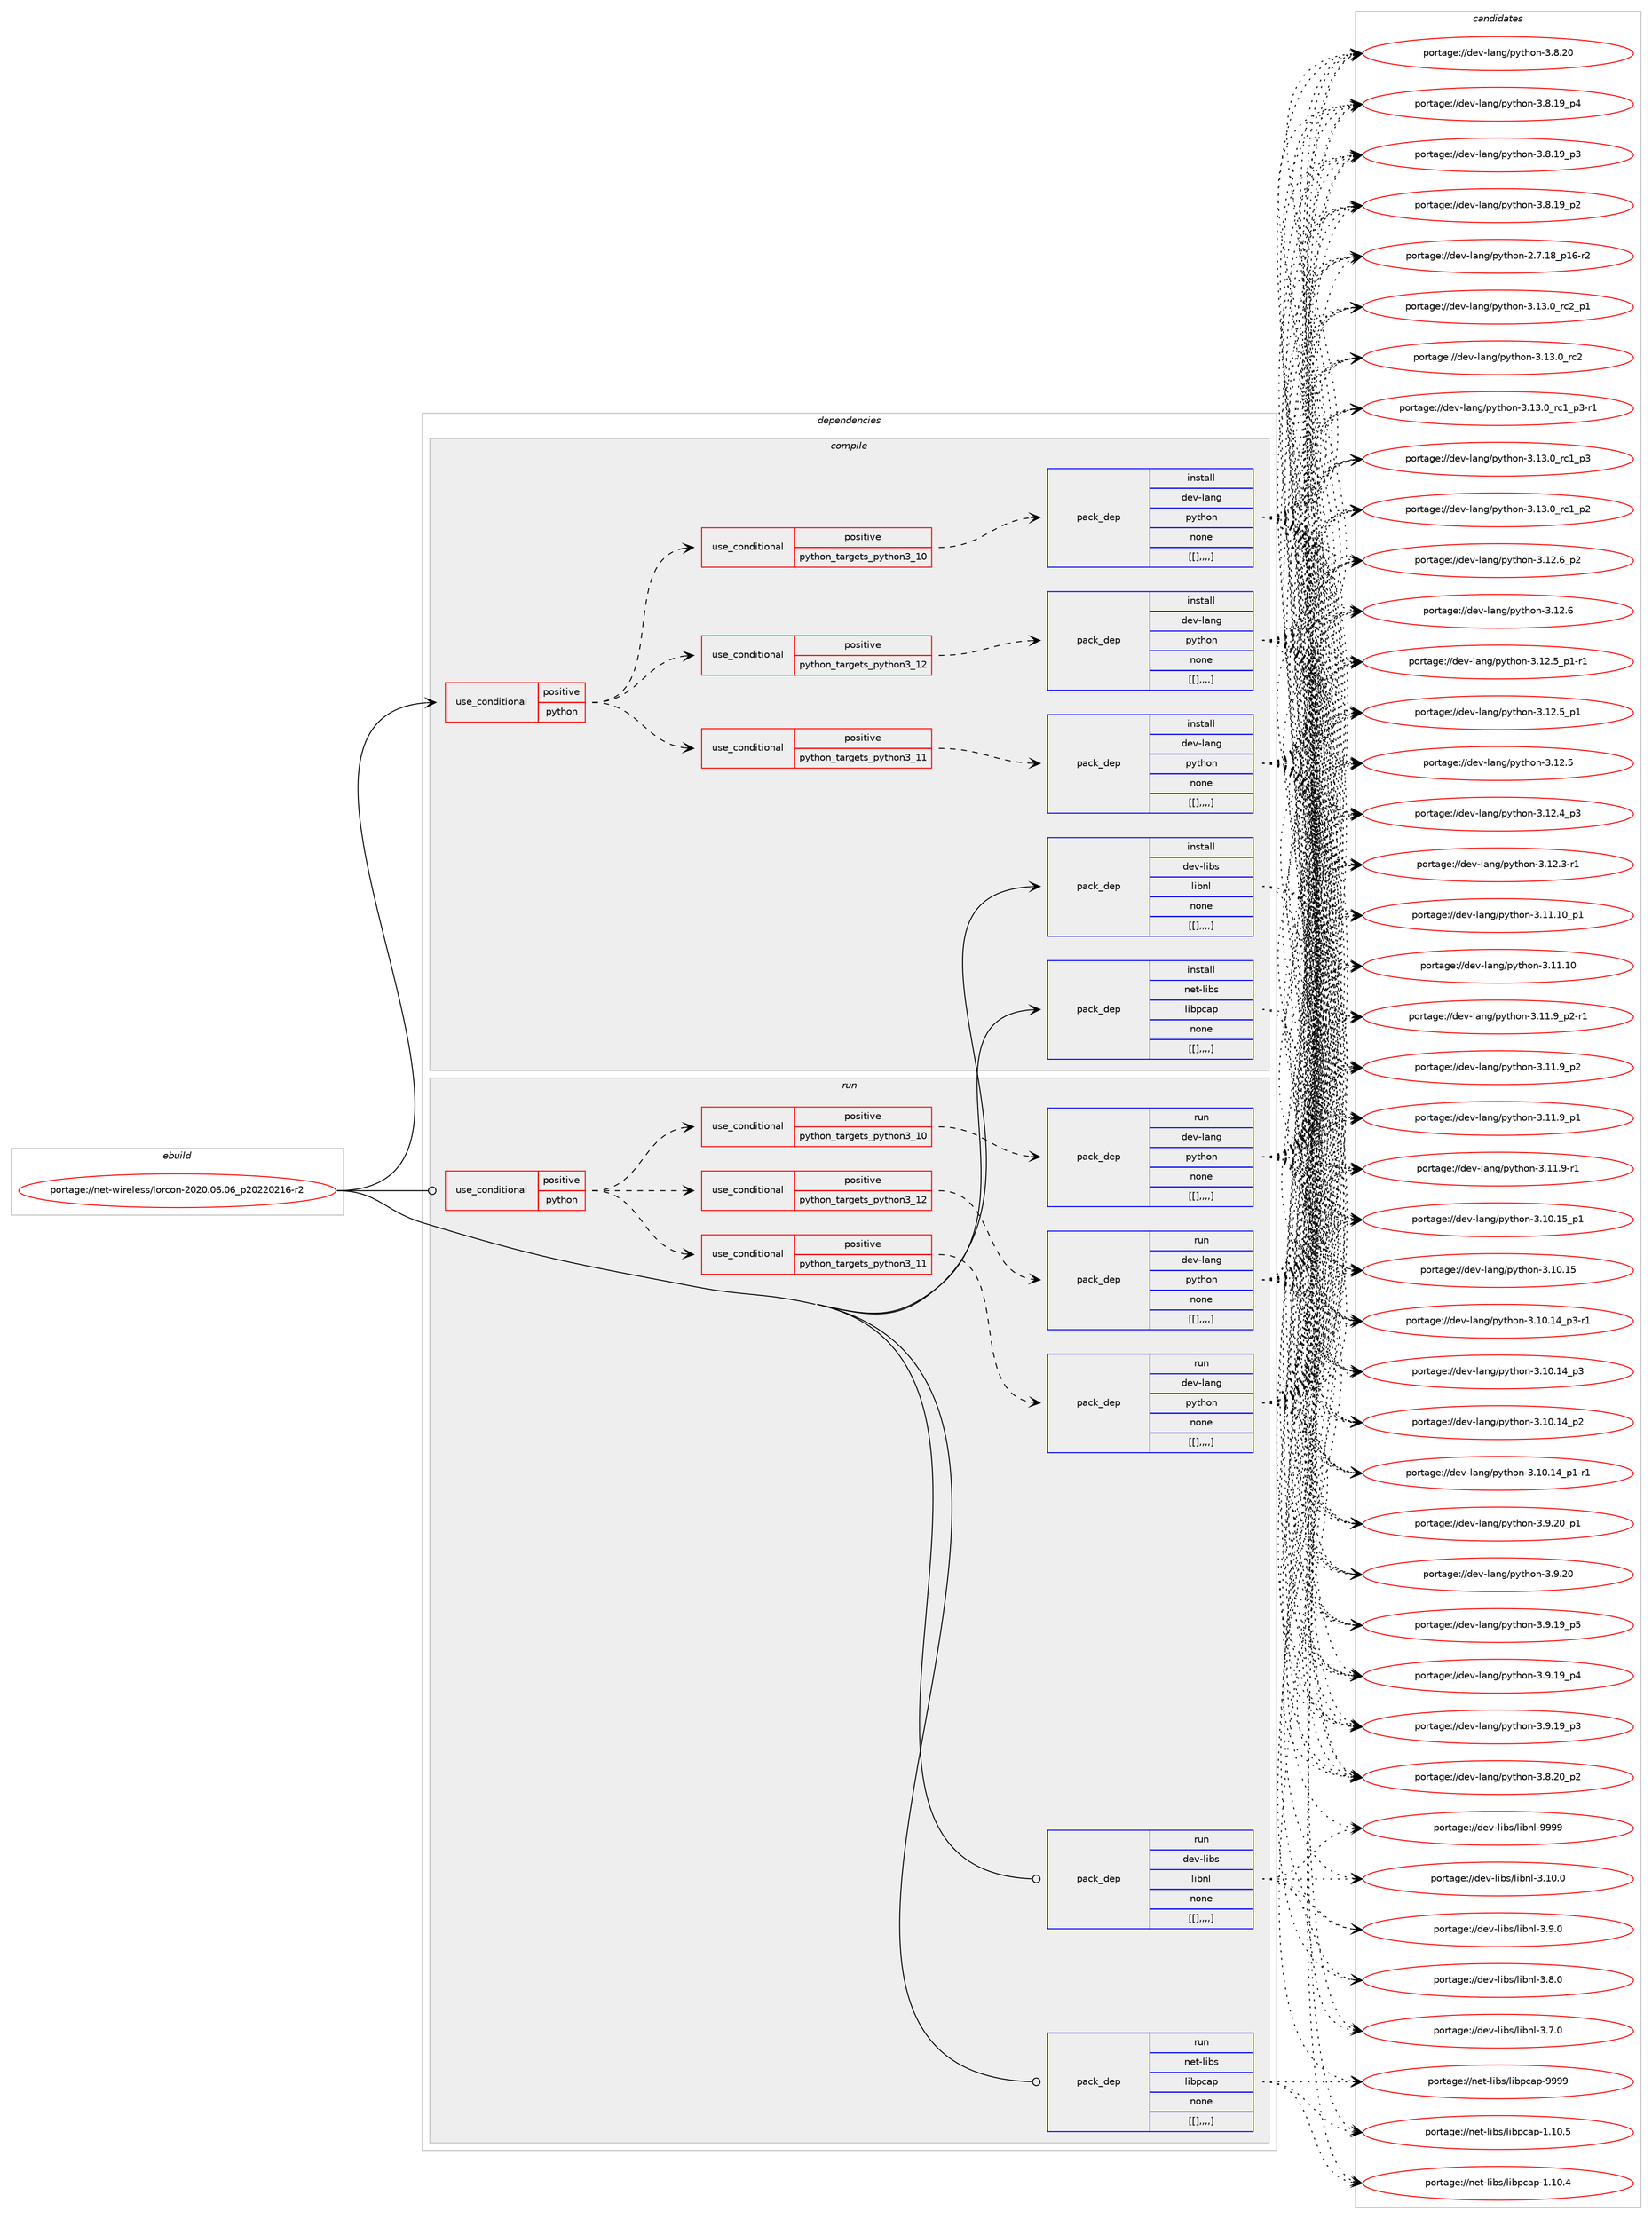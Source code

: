 digraph prolog {

# *************
# Graph options
# *************

newrank=true;
concentrate=true;
compound=true;
graph [rankdir=LR,fontname=Helvetica,fontsize=10,ranksep=1.5];#, ranksep=2.5, nodesep=0.2];
edge  [arrowhead=vee];
node  [fontname=Helvetica,fontsize=10];

# **********
# The ebuild
# **********

subgraph cluster_leftcol {
color=gray;
label=<<i>ebuild</i>>;
id [label="portage://net-wireless/lorcon-2020.06.06_p20220216-r2", color=red, width=4, href="../net-wireless/lorcon-2020.06.06_p20220216-r2.svg"];
}

# ****************
# The dependencies
# ****************

subgraph cluster_midcol {
color=gray;
label=<<i>dependencies</i>>;
subgraph cluster_compile {
fillcolor="#eeeeee";
style=filled;
label=<<i>compile</i>>;
subgraph cond106881 {
dependency399708 [label=<<TABLE BORDER="0" CELLBORDER="1" CELLSPACING="0" CELLPADDING="4"><TR><TD ROWSPAN="3" CELLPADDING="10">use_conditional</TD></TR><TR><TD>positive</TD></TR><TR><TD>python</TD></TR></TABLE>>, shape=none, color=red];
subgraph cond106882 {
dependency399709 [label=<<TABLE BORDER="0" CELLBORDER="1" CELLSPACING="0" CELLPADDING="4"><TR><TD ROWSPAN="3" CELLPADDING="10">use_conditional</TD></TR><TR><TD>positive</TD></TR><TR><TD>python_targets_python3_10</TD></TR></TABLE>>, shape=none, color=red];
subgraph pack289992 {
dependency399710 [label=<<TABLE BORDER="0" CELLBORDER="1" CELLSPACING="0" CELLPADDING="4" WIDTH="220"><TR><TD ROWSPAN="6" CELLPADDING="30">pack_dep</TD></TR><TR><TD WIDTH="110">install</TD></TR><TR><TD>dev-lang</TD></TR><TR><TD>python</TD></TR><TR><TD>none</TD></TR><TR><TD>[[],,,,]</TD></TR></TABLE>>, shape=none, color=blue];
}
dependency399709:e -> dependency399710:w [weight=20,style="dashed",arrowhead="vee"];
}
dependency399708:e -> dependency399709:w [weight=20,style="dashed",arrowhead="vee"];
subgraph cond106883 {
dependency399711 [label=<<TABLE BORDER="0" CELLBORDER="1" CELLSPACING="0" CELLPADDING="4"><TR><TD ROWSPAN="3" CELLPADDING="10">use_conditional</TD></TR><TR><TD>positive</TD></TR><TR><TD>python_targets_python3_11</TD></TR></TABLE>>, shape=none, color=red];
subgraph pack289993 {
dependency399712 [label=<<TABLE BORDER="0" CELLBORDER="1" CELLSPACING="0" CELLPADDING="4" WIDTH="220"><TR><TD ROWSPAN="6" CELLPADDING="30">pack_dep</TD></TR><TR><TD WIDTH="110">install</TD></TR><TR><TD>dev-lang</TD></TR><TR><TD>python</TD></TR><TR><TD>none</TD></TR><TR><TD>[[],,,,]</TD></TR></TABLE>>, shape=none, color=blue];
}
dependency399711:e -> dependency399712:w [weight=20,style="dashed",arrowhead="vee"];
}
dependency399708:e -> dependency399711:w [weight=20,style="dashed",arrowhead="vee"];
subgraph cond106884 {
dependency399713 [label=<<TABLE BORDER="0" CELLBORDER="1" CELLSPACING="0" CELLPADDING="4"><TR><TD ROWSPAN="3" CELLPADDING="10">use_conditional</TD></TR><TR><TD>positive</TD></TR><TR><TD>python_targets_python3_12</TD></TR></TABLE>>, shape=none, color=red];
subgraph pack289994 {
dependency399714 [label=<<TABLE BORDER="0" CELLBORDER="1" CELLSPACING="0" CELLPADDING="4" WIDTH="220"><TR><TD ROWSPAN="6" CELLPADDING="30">pack_dep</TD></TR><TR><TD WIDTH="110">install</TD></TR><TR><TD>dev-lang</TD></TR><TR><TD>python</TD></TR><TR><TD>none</TD></TR><TR><TD>[[],,,,]</TD></TR></TABLE>>, shape=none, color=blue];
}
dependency399713:e -> dependency399714:w [weight=20,style="dashed",arrowhead="vee"];
}
dependency399708:e -> dependency399713:w [weight=20,style="dashed",arrowhead="vee"];
}
id:e -> dependency399708:w [weight=20,style="solid",arrowhead="vee"];
subgraph pack289995 {
dependency399715 [label=<<TABLE BORDER="0" CELLBORDER="1" CELLSPACING="0" CELLPADDING="4" WIDTH="220"><TR><TD ROWSPAN="6" CELLPADDING="30">pack_dep</TD></TR><TR><TD WIDTH="110">install</TD></TR><TR><TD>dev-libs</TD></TR><TR><TD>libnl</TD></TR><TR><TD>none</TD></TR><TR><TD>[[],,,,]</TD></TR></TABLE>>, shape=none, color=blue];
}
id:e -> dependency399715:w [weight=20,style="solid",arrowhead="vee"];
subgraph pack289996 {
dependency399716 [label=<<TABLE BORDER="0" CELLBORDER="1" CELLSPACING="0" CELLPADDING="4" WIDTH="220"><TR><TD ROWSPAN="6" CELLPADDING="30">pack_dep</TD></TR><TR><TD WIDTH="110">install</TD></TR><TR><TD>net-libs</TD></TR><TR><TD>libpcap</TD></TR><TR><TD>none</TD></TR><TR><TD>[[],,,,]</TD></TR></TABLE>>, shape=none, color=blue];
}
id:e -> dependency399716:w [weight=20,style="solid",arrowhead="vee"];
}
subgraph cluster_compileandrun {
fillcolor="#eeeeee";
style=filled;
label=<<i>compile and run</i>>;
}
subgraph cluster_run {
fillcolor="#eeeeee";
style=filled;
label=<<i>run</i>>;
subgraph cond106885 {
dependency399717 [label=<<TABLE BORDER="0" CELLBORDER="1" CELLSPACING="0" CELLPADDING="4"><TR><TD ROWSPAN="3" CELLPADDING="10">use_conditional</TD></TR><TR><TD>positive</TD></TR><TR><TD>python</TD></TR></TABLE>>, shape=none, color=red];
subgraph cond106886 {
dependency399718 [label=<<TABLE BORDER="0" CELLBORDER="1" CELLSPACING="0" CELLPADDING="4"><TR><TD ROWSPAN="3" CELLPADDING="10">use_conditional</TD></TR><TR><TD>positive</TD></TR><TR><TD>python_targets_python3_10</TD></TR></TABLE>>, shape=none, color=red];
subgraph pack289997 {
dependency399719 [label=<<TABLE BORDER="0" CELLBORDER="1" CELLSPACING="0" CELLPADDING="4" WIDTH="220"><TR><TD ROWSPAN="6" CELLPADDING="30">pack_dep</TD></TR><TR><TD WIDTH="110">run</TD></TR><TR><TD>dev-lang</TD></TR><TR><TD>python</TD></TR><TR><TD>none</TD></TR><TR><TD>[[],,,,]</TD></TR></TABLE>>, shape=none, color=blue];
}
dependency399718:e -> dependency399719:w [weight=20,style="dashed",arrowhead="vee"];
}
dependency399717:e -> dependency399718:w [weight=20,style="dashed",arrowhead="vee"];
subgraph cond106887 {
dependency399720 [label=<<TABLE BORDER="0" CELLBORDER="1" CELLSPACING="0" CELLPADDING="4"><TR><TD ROWSPAN="3" CELLPADDING="10">use_conditional</TD></TR><TR><TD>positive</TD></TR><TR><TD>python_targets_python3_11</TD></TR></TABLE>>, shape=none, color=red];
subgraph pack289998 {
dependency399721 [label=<<TABLE BORDER="0" CELLBORDER="1" CELLSPACING="0" CELLPADDING="4" WIDTH="220"><TR><TD ROWSPAN="6" CELLPADDING="30">pack_dep</TD></TR><TR><TD WIDTH="110">run</TD></TR><TR><TD>dev-lang</TD></TR><TR><TD>python</TD></TR><TR><TD>none</TD></TR><TR><TD>[[],,,,]</TD></TR></TABLE>>, shape=none, color=blue];
}
dependency399720:e -> dependency399721:w [weight=20,style="dashed",arrowhead="vee"];
}
dependency399717:e -> dependency399720:w [weight=20,style="dashed",arrowhead="vee"];
subgraph cond106888 {
dependency399722 [label=<<TABLE BORDER="0" CELLBORDER="1" CELLSPACING="0" CELLPADDING="4"><TR><TD ROWSPAN="3" CELLPADDING="10">use_conditional</TD></TR><TR><TD>positive</TD></TR><TR><TD>python_targets_python3_12</TD></TR></TABLE>>, shape=none, color=red];
subgraph pack289999 {
dependency399723 [label=<<TABLE BORDER="0" CELLBORDER="1" CELLSPACING="0" CELLPADDING="4" WIDTH="220"><TR><TD ROWSPAN="6" CELLPADDING="30">pack_dep</TD></TR><TR><TD WIDTH="110">run</TD></TR><TR><TD>dev-lang</TD></TR><TR><TD>python</TD></TR><TR><TD>none</TD></TR><TR><TD>[[],,,,]</TD></TR></TABLE>>, shape=none, color=blue];
}
dependency399722:e -> dependency399723:w [weight=20,style="dashed",arrowhead="vee"];
}
dependency399717:e -> dependency399722:w [weight=20,style="dashed",arrowhead="vee"];
}
id:e -> dependency399717:w [weight=20,style="solid",arrowhead="odot"];
subgraph pack290000 {
dependency399724 [label=<<TABLE BORDER="0" CELLBORDER="1" CELLSPACING="0" CELLPADDING="4" WIDTH="220"><TR><TD ROWSPAN="6" CELLPADDING="30">pack_dep</TD></TR><TR><TD WIDTH="110">run</TD></TR><TR><TD>dev-libs</TD></TR><TR><TD>libnl</TD></TR><TR><TD>none</TD></TR><TR><TD>[[],,,,]</TD></TR></TABLE>>, shape=none, color=blue];
}
id:e -> dependency399724:w [weight=20,style="solid",arrowhead="odot"];
subgraph pack290001 {
dependency399725 [label=<<TABLE BORDER="0" CELLBORDER="1" CELLSPACING="0" CELLPADDING="4" WIDTH="220"><TR><TD ROWSPAN="6" CELLPADDING="30">pack_dep</TD></TR><TR><TD WIDTH="110">run</TD></TR><TR><TD>net-libs</TD></TR><TR><TD>libpcap</TD></TR><TR><TD>none</TD></TR><TR><TD>[[],,,,]</TD></TR></TABLE>>, shape=none, color=blue];
}
id:e -> dependency399725:w [weight=20,style="solid",arrowhead="odot"];
}
}

# **************
# The candidates
# **************

subgraph cluster_choices {
rank=same;
color=gray;
label=<<i>candidates</i>>;

subgraph choice289992 {
color=black;
nodesep=1;
choice100101118451089711010347112121116104111110455146495146489511499509511249 [label="portage://dev-lang/python-3.13.0_rc2_p1", color=red, width=4,href="../dev-lang/python-3.13.0_rc2_p1.svg"];
choice10010111845108971101034711212111610411111045514649514648951149950 [label="portage://dev-lang/python-3.13.0_rc2", color=red, width=4,href="../dev-lang/python-3.13.0_rc2.svg"];
choice1001011184510897110103471121211161041111104551464951464895114994995112514511449 [label="portage://dev-lang/python-3.13.0_rc1_p3-r1", color=red, width=4,href="../dev-lang/python-3.13.0_rc1_p3-r1.svg"];
choice100101118451089711010347112121116104111110455146495146489511499499511251 [label="portage://dev-lang/python-3.13.0_rc1_p3", color=red, width=4,href="../dev-lang/python-3.13.0_rc1_p3.svg"];
choice100101118451089711010347112121116104111110455146495146489511499499511250 [label="portage://dev-lang/python-3.13.0_rc1_p2", color=red, width=4,href="../dev-lang/python-3.13.0_rc1_p2.svg"];
choice100101118451089711010347112121116104111110455146495046549511250 [label="portage://dev-lang/python-3.12.6_p2", color=red, width=4,href="../dev-lang/python-3.12.6_p2.svg"];
choice10010111845108971101034711212111610411111045514649504654 [label="portage://dev-lang/python-3.12.6", color=red, width=4,href="../dev-lang/python-3.12.6.svg"];
choice1001011184510897110103471121211161041111104551464950465395112494511449 [label="portage://dev-lang/python-3.12.5_p1-r1", color=red, width=4,href="../dev-lang/python-3.12.5_p1-r1.svg"];
choice100101118451089711010347112121116104111110455146495046539511249 [label="portage://dev-lang/python-3.12.5_p1", color=red, width=4,href="../dev-lang/python-3.12.5_p1.svg"];
choice10010111845108971101034711212111610411111045514649504653 [label="portage://dev-lang/python-3.12.5", color=red, width=4,href="../dev-lang/python-3.12.5.svg"];
choice100101118451089711010347112121116104111110455146495046529511251 [label="portage://dev-lang/python-3.12.4_p3", color=red, width=4,href="../dev-lang/python-3.12.4_p3.svg"];
choice100101118451089711010347112121116104111110455146495046514511449 [label="portage://dev-lang/python-3.12.3-r1", color=red, width=4,href="../dev-lang/python-3.12.3-r1.svg"];
choice10010111845108971101034711212111610411111045514649494649489511249 [label="portage://dev-lang/python-3.11.10_p1", color=red, width=4,href="../dev-lang/python-3.11.10_p1.svg"];
choice1001011184510897110103471121211161041111104551464949464948 [label="portage://dev-lang/python-3.11.10", color=red, width=4,href="../dev-lang/python-3.11.10.svg"];
choice1001011184510897110103471121211161041111104551464949465795112504511449 [label="portage://dev-lang/python-3.11.9_p2-r1", color=red, width=4,href="../dev-lang/python-3.11.9_p2-r1.svg"];
choice100101118451089711010347112121116104111110455146494946579511250 [label="portage://dev-lang/python-3.11.9_p2", color=red, width=4,href="../dev-lang/python-3.11.9_p2.svg"];
choice100101118451089711010347112121116104111110455146494946579511249 [label="portage://dev-lang/python-3.11.9_p1", color=red, width=4,href="../dev-lang/python-3.11.9_p1.svg"];
choice100101118451089711010347112121116104111110455146494946574511449 [label="portage://dev-lang/python-3.11.9-r1", color=red, width=4,href="../dev-lang/python-3.11.9-r1.svg"];
choice10010111845108971101034711212111610411111045514649484649539511249 [label="portage://dev-lang/python-3.10.15_p1", color=red, width=4,href="../dev-lang/python-3.10.15_p1.svg"];
choice1001011184510897110103471121211161041111104551464948464953 [label="portage://dev-lang/python-3.10.15", color=red, width=4,href="../dev-lang/python-3.10.15.svg"];
choice100101118451089711010347112121116104111110455146494846495295112514511449 [label="portage://dev-lang/python-3.10.14_p3-r1", color=red, width=4,href="../dev-lang/python-3.10.14_p3-r1.svg"];
choice10010111845108971101034711212111610411111045514649484649529511251 [label="portage://dev-lang/python-3.10.14_p3", color=red, width=4,href="../dev-lang/python-3.10.14_p3.svg"];
choice10010111845108971101034711212111610411111045514649484649529511250 [label="portage://dev-lang/python-3.10.14_p2", color=red, width=4,href="../dev-lang/python-3.10.14_p2.svg"];
choice100101118451089711010347112121116104111110455146494846495295112494511449 [label="portage://dev-lang/python-3.10.14_p1-r1", color=red, width=4,href="../dev-lang/python-3.10.14_p1-r1.svg"];
choice100101118451089711010347112121116104111110455146574650489511249 [label="portage://dev-lang/python-3.9.20_p1", color=red, width=4,href="../dev-lang/python-3.9.20_p1.svg"];
choice10010111845108971101034711212111610411111045514657465048 [label="portage://dev-lang/python-3.9.20", color=red, width=4,href="../dev-lang/python-3.9.20.svg"];
choice100101118451089711010347112121116104111110455146574649579511253 [label="portage://dev-lang/python-3.9.19_p5", color=red, width=4,href="../dev-lang/python-3.9.19_p5.svg"];
choice100101118451089711010347112121116104111110455146574649579511252 [label="portage://dev-lang/python-3.9.19_p4", color=red, width=4,href="../dev-lang/python-3.9.19_p4.svg"];
choice100101118451089711010347112121116104111110455146574649579511251 [label="portage://dev-lang/python-3.9.19_p3", color=red, width=4,href="../dev-lang/python-3.9.19_p3.svg"];
choice100101118451089711010347112121116104111110455146564650489511250 [label="portage://dev-lang/python-3.8.20_p2", color=red, width=4,href="../dev-lang/python-3.8.20_p2.svg"];
choice10010111845108971101034711212111610411111045514656465048 [label="portage://dev-lang/python-3.8.20", color=red, width=4,href="../dev-lang/python-3.8.20.svg"];
choice100101118451089711010347112121116104111110455146564649579511252 [label="portage://dev-lang/python-3.8.19_p4", color=red, width=4,href="../dev-lang/python-3.8.19_p4.svg"];
choice100101118451089711010347112121116104111110455146564649579511251 [label="portage://dev-lang/python-3.8.19_p3", color=red, width=4,href="../dev-lang/python-3.8.19_p3.svg"];
choice100101118451089711010347112121116104111110455146564649579511250 [label="portage://dev-lang/python-3.8.19_p2", color=red, width=4,href="../dev-lang/python-3.8.19_p2.svg"];
choice100101118451089711010347112121116104111110455046554649569511249544511450 [label="portage://dev-lang/python-2.7.18_p16-r2", color=red, width=4,href="../dev-lang/python-2.7.18_p16-r2.svg"];
dependency399710:e -> choice100101118451089711010347112121116104111110455146495146489511499509511249:w [style=dotted,weight="100"];
dependency399710:e -> choice10010111845108971101034711212111610411111045514649514648951149950:w [style=dotted,weight="100"];
dependency399710:e -> choice1001011184510897110103471121211161041111104551464951464895114994995112514511449:w [style=dotted,weight="100"];
dependency399710:e -> choice100101118451089711010347112121116104111110455146495146489511499499511251:w [style=dotted,weight="100"];
dependency399710:e -> choice100101118451089711010347112121116104111110455146495146489511499499511250:w [style=dotted,weight="100"];
dependency399710:e -> choice100101118451089711010347112121116104111110455146495046549511250:w [style=dotted,weight="100"];
dependency399710:e -> choice10010111845108971101034711212111610411111045514649504654:w [style=dotted,weight="100"];
dependency399710:e -> choice1001011184510897110103471121211161041111104551464950465395112494511449:w [style=dotted,weight="100"];
dependency399710:e -> choice100101118451089711010347112121116104111110455146495046539511249:w [style=dotted,weight="100"];
dependency399710:e -> choice10010111845108971101034711212111610411111045514649504653:w [style=dotted,weight="100"];
dependency399710:e -> choice100101118451089711010347112121116104111110455146495046529511251:w [style=dotted,weight="100"];
dependency399710:e -> choice100101118451089711010347112121116104111110455146495046514511449:w [style=dotted,weight="100"];
dependency399710:e -> choice10010111845108971101034711212111610411111045514649494649489511249:w [style=dotted,weight="100"];
dependency399710:e -> choice1001011184510897110103471121211161041111104551464949464948:w [style=dotted,weight="100"];
dependency399710:e -> choice1001011184510897110103471121211161041111104551464949465795112504511449:w [style=dotted,weight="100"];
dependency399710:e -> choice100101118451089711010347112121116104111110455146494946579511250:w [style=dotted,weight="100"];
dependency399710:e -> choice100101118451089711010347112121116104111110455146494946579511249:w [style=dotted,weight="100"];
dependency399710:e -> choice100101118451089711010347112121116104111110455146494946574511449:w [style=dotted,weight="100"];
dependency399710:e -> choice10010111845108971101034711212111610411111045514649484649539511249:w [style=dotted,weight="100"];
dependency399710:e -> choice1001011184510897110103471121211161041111104551464948464953:w [style=dotted,weight="100"];
dependency399710:e -> choice100101118451089711010347112121116104111110455146494846495295112514511449:w [style=dotted,weight="100"];
dependency399710:e -> choice10010111845108971101034711212111610411111045514649484649529511251:w [style=dotted,weight="100"];
dependency399710:e -> choice10010111845108971101034711212111610411111045514649484649529511250:w [style=dotted,weight="100"];
dependency399710:e -> choice100101118451089711010347112121116104111110455146494846495295112494511449:w [style=dotted,weight="100"];
dependency399710:e -> choice100101118451089711010347112121116104111110455146574650489511249:w [style=dotted,weight="100"];
dependency399710:e -> choice10010111845108971101034711212111610411111045514657465048:w [style=dotted,weight="100"];
dependency399710:e -> choice100101118451089711010347112121116104111110455146574649579511253:w [style=dotted,weight="100"];
dependency399710:e -> choice100101118451089711010347112121116104111110455146574649579511252:w [style=dotted,weight="100"];
dependency399710:e -> choice100101118451089711010347112121116104111110455146574649579511251:w [style=dotted,weight="100"];
dependency399710:e -> choice100101118451089711010347112121116104111110455146564650489511250:w [style=dotted,weight="100"];
dependency399710:e -> choice10010111845108971101034711212111610411111045514656465048:w [style=dotted,weight="100"];
dependency399710:e -> choice100101118451089711010347112121116104111110455146564649579511252:w [style=dotted,weight="100"];
dependency399710:e -> choice100101118451089711010347112121116104111110455146564649579511251:w [style=dotted,weight="100"];
dependency399710:e -> choice100101118451089711010347112121116104111110455146564649579511250:w [style=dotted,weight="100"];
dependency399710:e -> choice100101118451089711010347112121116104111110455046554649569511249544511450:w [style=dotted,weight="100"];
}
subgraph choice289993 {
color=black;
nodesep=1;
choice100101118451089711010347112121116104111110455146495146489511499509511249 [label="portage://dev-lang/python-3.13.0_rc2_p1", color=red, width=4,href="../dev-lang/python-3.13.0_rc2_p1.svg"];
choice10010111845108971101034711212111610411111045514649514648951149950 [label="portage://dev-lang/python-3.13.0_rc2", color=red, width=4,href="../dev-lang/python-3.13.0_rc2.svg"];
choice1001011184510897110103471121211161041111104551464951464895114994995112514511449 [label="portage://dev-lang/python-3.13.0_rc1_p3-r1", color=red, width=4,href="../dev-lang/python-3.13.0_rc1_p3-r1.svg"];
choice100101118451089711010347112121116104111110455146495146489511499499511251 [label="portage://dev-lang/python-3.13.0_rc1_p3", color=red, width=4,href="../dev-lang/python-3.13.0_rc1_p3.svg"];
choice100101118451089711010347112121116104111110455146495146489511499499511250 [label="portage://dev-lang/python-3.13.0_rc1_p2", color=red, width=4,href="../dev-lang/python-3.13.0_rc1_p2.svg"];
choice100101118451089711010347112121116104111110455146495046549511250 [label="portage://dev-lang/python-3.12.6_p2", color=red, width=4,href="../dev-lang/python-3.12.6_p2.svg"];
choice10010111845108971101034711212111610411111045514649504654 [label="portage://dev-lang/python-3.12.6", color=red, width=4,href="../dev-lang/python-3.12.6.svg"];
choice1001011184510897110103471121211161041111104551464950465395112494511449 [label="portage://dev-lang/python-3.12.5_p1-r1", color=red, width=4,href="../dev-lang/python-3.12.5_p1-r1.svg"];
choice100101118451089711010347112121116104111110455146495046539511249 [label="portage://dev-lang/python-3.12.5_p1", color=red, width=4,href="../dev-lang/python-3.12.5_p1.svg"];
choice10010111845108971101034711212111610411111045514649504653 [label="portage://dev-lang/python-3.12.5", color=red, width=4,href="../dev-lang/python-3.12.5.svg"];
choice100101118451089711010347112121116104111110455146495046529511251 [label="portage://dev-lang/python-3.12.4_p3", color=red, width=4,href="../dev-lang/python-3.12.4_p3.svg"];
choice100101118451089711010347112121116104111110455146495046514511449 [label="portage://dev-lang/python-3.12.3-r1", color=red, width=4,href="../dev-lang/python-3.12.3-r1.svg"];
choice10010111845108971101034711212111610411111045514649494649489511249 [label="portage://dev-lang/python-3.11.10_p1", color=red, width=4,href="../dev-lang/python-3.11.10_p1.svg"];
choice1001011184510897110103471121211161041111104551464949464948 [label="portage://dev-lang/python-3.11.10", color=red, width=4,href="../dev-lang/python-3.11.10.svg"];
choice1001011184510897110103471121211161041111104551464949465795112504511449 [label="portage://dev-lang/python-3.11.9_p2-r1", color=red, width=4,href="../dev-lang/python-3.11.9_p2-r1.svg"];
choice100101118451089711010347112121116104111110455146494946579511250 [label="portage://dev-lang/python-3.11.9_p2", color=red, width=4,href="../dev-lang/python-3.11.9_p2.svg"];
choice100101118451089711010347112121116104111110455146494946579511249 [label="portage://dev-lang/python-3.11.9_p1", color=red, width=4,href="../dev-lang/python-3.11.9_p1.svg"];
choice100101118451089711010347112121116104111110455146494946574511449 [label="portage://dev-lang/python-3.11.9-r1", color=red, width=4,href="../dev-lang/python-3.11.9-r1.svg"];
choice10010111845108971101034711212111610411111045514649484649539511249 [label="portage://dev-lang/python-3.10.15_p1", color=red, width=4,href="../dev-lang/python-3.10.15_p1.svg"];
choice1001011184510897110103471121211161041111104551464948464953 [label="portage://dev-lang/python-3.10.15", color=red, width=4,href="../dev-lang/python-3.10.15.svg"];
choice100101118451089711010347112121116104111110455146494846495295112514511449 [label="portage://dev-lang/python-3.10.14_p3-r1", color=red, width=4,href="../dev-lang/python-3.10.14_p3-r1.svg"];
choice10010111845108971101034711212111610411111045514649484649529511251 [label="portage://dev-lang/python-3.10.14_p3", color=red, width=4,href="../dev-lang/python-3.10.14_p3.svg"];
choice10010111845108971101034711212111610411111045514649484649529511250 [label="portage://dev-lang/python-3.10.14_p2", color=red, width=4,href="../dev-lang/python-3.10.14_p2.svg"];
choice100101118451089711010347112121116104111110455146494846495295112494511449 [label="portage://dev-lang/python-3.10.14_p1-r1", color=red, width=4,href="../dev-lang/python-3.10.14_p1-r1.svg"];
choice100101118451089711010347112121116104111110455146574650489511249 [label="portage://dev-lang/python-3.9.20_p1", color=red, width=4,href="../dev-lang/python-3.9.20_p1.svg"];
choice10010111845108971101034711212111610411111045514657465048 [label="portage://dev-lang/python-3.9.20", color=red, width=4,href="../dev-lang/python-3.9.20.svg"];
choice100101118451089711010347112121116104111110455146574649579511253 [label="portage://dev-lang/python-3.9.19_p5", color=red, width=4,href="../dev-lang/python-3.9.19_p5.svg"];
choice100101118451089711010347112121116104111110455146574649579511252 [label="portage://dev-lang/python-3.9.19_p4", color=red, width=4,href="../dev-lang/python-3.9.19_p4.svg"];
choice100101118451089711010347112121116104111110455146574649579511251 [label="portage://dev-lang/python-3.9.19_p3", color=red, width=4,href="../dev-lang/python-3.9.19_p3.svg"];
choice100101118451089711010347112121116104111110455146564650489511250 [label="portage://dev-lang/python-3.8.20_p2", color=red, width=4,href="../dev-lang/python-3.8.20_p2.svg"];
choice10010111845108971101034711212111610411111045514656465048 [label="portage://dev-lang/python-3.8.20", color=red, width=4,href="../dev-lang/python-3.8.20.svg"];
choice100101118451089711010347112121116104111110455146564649579511252 [label="portage://dev-lang/python-3.8.19_p4", color=red, width=4,href="../dev-lang/python-3.8.19_p4.svg"];
choice100101118451089711010347112121116104111110455146564649579511251 [label="portage://dev-lang/python-3.8.19_p3", color=red, width=4,href="../dev-lang/python-3.8.19_p3.svg"];
choice100101118451089711010347112121116104111110455146564649579511250 [label="portage://dev-lang/python-3.8.19_p2", color=red, width=4,href="../dev-lang/python-3.8.19_p2.svg"];
choice100101118451089711010347112121116104111110455046554649569511249544511450 [label="portage://dev-lang/python-2.7.18_p16-r2", color=red, width=4,href="../dev-lang/python-2.7.18_p16-r2.svg"];
dependency399712:e -> choice100101118451089711010347112121116104111110455146495146489511499509511249:w [style=dotted,weight="100"];
dependency399712:e -> choice10010111845108971101034711212111610411111045514649514648951149950:w [style=dotted,weight="100"];
dependency399712:e -> choice1001011184510897110103471121211161041111104551464951464895114994995112514511449:w [style=dotted,weight="100"];
dependency399712:e -> choice100101118451089711010347112121116104111110455146495146489511499499511251:w [style=dotted,weight="100"];
dependency399712:e -> choice100101118451089711010347112121116104111110455146495146489511499499511250:w [style=dotted,weight="100"];
dependency399712:e -> choice100101118451089711010347112121116104111110455146495046549511250:w [style=dotted,weight="100"];
dependency399712:e -> choice10010111845108971101034711212111610411111045514649504654:w [style=dotted,weight="100"];
dependency399712:e -> choice1001011184510897110103471121211161041111104551464950465395112494511449:w [style=dotted,weight="100"];
dependency399712:e -> choice100101118451089711010347112121116104111110455146495046539511249:w [style=dotted,weight="100"];
dependency399712:e -> choice10010111845108971101034711212111610411111045514649504653:w [style=dotted,weight="100"];
dependency399712:e -> choice100101118451089711010347112121116104111110455146495046529511251:w [style=dotted,weight="100"];
dependency399712:e -> choice100101118451089711010347112121116104111110455146495046514511449:w [style=dotted,weight="100"];
dependency399712:e -> choice10010111845108971101034711212111610411111045514649494649489511249:w [style=dotted,weight="100"];
dependency399712:e -> choice1001011184510897110103471121211161041111104551464949464948:w [style=dotted,weight="100"];
dependency399712:e -> choice1001011184510897110103471121211161041111104551464949465795112504511449:w [style=dotted,weight="100"];
dependency399712:e -> choice100101118451089711010347112121116104111110455146494946579511250:w [style=dotted,weight="100"];
dependency399712:e -> choice100101118451089711010347112121116104111110455146494946579511249:w [style=dotted,weight="100"];
dependency399712:e -> choice100101118451089711010347112121116104111110455146494946574511449:w [style=dotted,weight="100"];
dependency399712:e -> choice10010111845108971101034711212111610411111045514649484649539511249:w [style=dotted,weight="100"];
dependency399712:e -> choice1001011184510897110103471121211161041111104551464948464953:w [style=dotted,weight="100"];
dependency399712:e -> choice100101118451089711010347112121116104111110455146494846495295112514511449:w [style=dotted,weight="100"];
dependency399712:e -> choice10010111845108971101034711212111610411111045514649484649529511251:w [style=dotted,weight="100"];
dependency399712:e -> choice10010111845108971101034711212111610411111045514649484649529511250:w [style=dotted,weight="100"];
dependency399712:e -> choice100101118451089711010347112121116104111110455146494846495295112494511449:w [style=dotted,weight="100"];
dependency399712:e -> choice100101118451089711010347112121116104111110455146574650489511249:w [style=dotted,weight="100"];
dependency399712:e -> choice10010111845108971101034711212111610411111045514657465048:w [style=dotted,weight="100"];
dependency399712:e -> choice100101118451089711010347112121116104111110455146574649579511253:w [style=dotted,weight="100"];
dependency399712:e -> choice100101118451089711010347112121116104111110455146574649579511252:w [style=dotted,weight="100"];
dependency399712:e -> choice100101118451089711010347112121116104111110455146574649579511251:w [style=dotted,weight="100"];
dependency399712:e -> choice100101118451089711010347112121116104111110455146564650489511250:w [style=dotted,weight="100"];
dependency399712:e -> choice10010111845108971101034711212111610411111045514656465048:w [style=dotted,weight="100"];
dependency399712:e -> choice100101118451089711010347112121116104111110455146564649579511252:w [style=dotted,weight="100"];
dependency399712:e -> choice100101118451089711010347112121116104111110455146564649579511251:w [style=dotted,weight="100"];
dependency399712:e -> choice100101118451089711010347112121116104111110455146564649579511250:w [style=dotted,weight="100"];
dependency399712:e -> choice100101118451089711010347112121116104111110455046554649569511249544511450:w [style=dotted,weight="100"];
}
subgraph choice289994 {
color=black;
nodesep=1;
choice100101118451089711010347112121116104111110455146495146489511499509511249 [label="portage://dev-lang/python-3.13.0_rc2_p1", color=red, width=4,href="../dev-lang/python-3.13.0_rc2_p1.svg"];
choice10010111845108971101034711212111610411111045514649514648951149950 [label="portage://dev-lang/python-3.13.0_rc2", color=red, width=4,href="../dev-lang/python-3.13.0_rc2.svg"];
choice1001011184510897110103471121211161041111104551464951464895114994995112514511449 [label="portage://dev-lang/python-3.13.0_rc1_p3-r1", color=red, width=4,href="../dev-lang/python-3.13.0_rc1_p3-r1.svg"];
choice100101118451089711010347112121116104111110455146495146489511499499511251 [label="portage://dev-lang/python-3.13.0_rc1_p3", color=red, width=4,href="../dev-lang/python-3.13.0_rc1_p3.svg"];
choice100101118451089711010347112121116104111110455146495146489511499499511250 [label="portage://dev-lang/python-3.13.0_rc1_p2", color=red, width=4,href="../dev-lang/python-3.13.0_rc1_p2.svg"];
choice100101118451089711010347112121116104111110455146495046549511250 [label="portage://dev-lang/python-3.12.6_p2", color=red, width=4,href="../dev-lang/python-3.12.6_p2.svg"];
choice10010111845108971101034711212111610411111045514649504654 [label="portage://dev-lang/python-3.12.6", color=red, width=4,href="../dev-lang/python-3.12.6.svg"];
choice1001011184510897110103471121211161041111104551464950465395112494511449 [label="portage://dev-lang/python-3.12.5_p1-r1", color=red, width=4,href="../dev-lang/python-3.12.5_p1-r1.svg"];
choice100101118451089711010347112121116104111110455146495046539511249 [label="portage://dev-lang/python-3.12.5_p1", color=red, width=4,href="../dev-lang/python-3.12.5_p1.svg"];
choice10010111845108971101034711212111610411111045514649504653 [label="portage://dev-lang/python-3.12.5", color=red, width=4,href="../dev-lang/python-3.12.5.svg"];
choice100101118451089711010347112121116104111110455146495046529511251 [label="portage://dev-lang/python-3.12.4_p3", color=red, width=4,href="../dev-lang/python-3.12.4_p3.svg"];
choice100101118451089711010347112121116104111110455146495046514511449 [label="portage://dev-lang/python-3.12.3-r1", color=red, width=4,href="../dev-lang/python-3.12.3-r1.svg"];
choice10010111845108971101034711212111610411111045514649494649489511249 [label="portage://dev-lang/python-3.11.10_p1", color=red, width=4,href="../dev-lang/python-3.11.10_p1.svg"];
choice1001011184510897110103471121211161041111104551464949464948 [label="portage://dev-lang/python-3.11.10", color=red, width=4,href="../dev-lang/python-3.11.10.svg"];
choice1001011184510897110103471121211161041111104551464949465795112504511449 [label="portage://dev-lang/python-3.11.9_p2-r1", color=red, width=4,href="../dev-lang/python-3.11.9_p2-r1.svg"];
choice100101118451089711010347112121116104111110455146494946579511250 [label="portage://dev-lang/python-3.11.9_p2", color=red, width=4,href="../dev-lang/python-3.11.9_p2.svg"];
choice100101118451089711010347112121116104111110455146494946579511249 [label="portage://dev-lang/python-3.11.9_p1", color=red, width=4,href="../dev-lang/python-3.11.9_p1.svg"];
choice100101118451089711010347112121116104111110455146494946574511449 [label="portage://dev-lang/python-3.11.9-r1", color=red, width=4,href="../dev-lang/python-3.11.9-r1.svg"];
choice10010111845108971101034711212111610411111045514649484649539511249 [label="portage://dev-lang/python-3.10.15_p1", color=red, width=4,href="../dev-lang/python-3.10.15_p1.svg"];
choice1001011184510897110103471121211161041111104551464948464953 [label="portage://dev-lang/python-3.10.15", color=red, width=4,href="../dev-lang/python-3.10.15.svg"];
choice100101118451089711010347112121116104111110455146494846495295112514511449 [label="portage://dev-lang/python-3.10.14_p3-r1", color=red, width=4,href="../dev-lang/python-3.10.14_p3-r1.svg"];
choice10010111845108971101034711212111610411111045514649484649529511251 [label="portage://dev-lang/python-3.10.14_p3", color=red, width=4,href="../dev-lang/python-3.10.14_p3.svg"];
choice10010111845108971101034711212111610411111045514649484649529511250 [label="portage://dev-lang/python-3.10.14_p2", color=red, width=4,href="../dev-lang/python-3.10.14_p2.svg"];
choice100101118451089711010347112121116104111110455146494846495295112494511449 [label="portage://dev-lang/python-3.10.14_p1-r1", color=red, width=4,href="../dev-lang/python-3.10.14_p1-r1.svg"];
choice100101118451089711010347112121116104111110455146574650489511249 [label="portage://dev-lang/python-3.9.20_p1", color=red, width=4,href="../dev-lang/python-3.9.20_p1.svg"];
choice10010111845108971101034711212111610411111045514657465048 [label="portage://dev-lang/python-3.9.20", color=red, width=4,href="../dev-lang/python-3.9.20.svg"];
choice100101118451089711010347112121116104111110455146574649579511253 [label="portage://dev-lang/python-3.9.19_p5", color=red, width=4,href="../dev-lang/python-3.9.19_p5.svg"];
choice100101118451089711010347112121116104111110455146574649579511252 [label="portage://dev-lang/python-3.9.19_p4", color=red, width=4,href="../dev-lang/python-3.9.19_p4.svg"];
choice100101118451089711010347112121116104111110455146574649579511251 [label="portage://dev-lang/python-3.9.19_p3", color=red, width=4,href="../dev-lang/python-3.9.19_p3.svg"];
choice100101118451089711010347112121116104111110455146564650489511250 [label="portage://dev-lang/python-3.8.20_p2", color=red, width=4,href="../dev-lang/python-3.8.20_p2.svg"];
choice10010111845108971101034711212111610411111045514656465048 [label="portage://dev-lang/python-3.8.20", color=red, width=4,href="../dev-lang/python-3.8.20.svg"];
choice100101118451089711010347112121116104111110455146564649579511252 [label="portage://dev-lang/python-3.8.19_p4", color=red, width=4,href="../dev-lang/python-3.8.19_p4.svg"];
choice100101118451089711010347112121116104111110455146564649579511251 [label="portage://dev-lang/python-3.8.19_p3", color=red, width=4,href="../dev-lang/python-3.8.19_p3.svg"];
choice100101118451089711010347112121116104111110455146564649579511250 [label="portage://dev-lang/python-3.8.19_p2", color=red, width=4,href="../dev-lang/python-3.8.19_p2.svg"];
choice100101118451089711010347112121116104111110455046554649569511249544511450 [label="portage://dev-lang/python-2.7.18_p16-r2", color=red, width=4,href="../dev-lang/python-2.7.18_p16-r2.svg"];
dependency399714:e -> choice100101118451089711010347112121116104111110455146495146489511499509511249:w [style=dotted,weight="100"];
dependency399714:e -> choice10010111845108971101034711212111610411111045514649514648951149950:w [style=dotted,weight="100"];
dependency399714:e -> choice1001011184510897110103471121211161041111104551464951464895114994995112514511449:w [style=dotted,weight="100"];
dependency399714:e -> choice100101118451089711010347112121116104111110455146495146489511499499511251:w [style=dotted,weight="100"];
dependency399714:e -> choice100101118451089711010347112121116104111110455146495146489511499499511250:w [style=dotted,weight="100"];
dependency399714:e -> choice100101118451089711010347112121116104111110455146495046549511250:w [style=dotted,weight="100"];
dependency399714:e -> choice10010111845108971101034711212111610411111045514649504654:w [style=dotted,weight="100"];
dependency399714:e -> choice1001011184510897110103471121211161041111104551464950465395112494511449:w [style=dotted,weight="100"];
dependency399714:e -> choice100101118451089711010347112121116104111110455146495046539511249:w [style=dotted,weight="100"];
dependency399714:e -> choice10010111845108971101034711212111610411111045514649504653:w [style=dotted,weight="100"];
dependency399714:e -> choice100101118451089711010347112121116104111110455146495046529511251:w [style=dotted,weight="100"];
dependency399714:e -> choice100101118451089711010347112121116104111110455146495046514511449:w [style=dotted,weight="100"];
dependency399714:e -> choice10010111845108971101034711212111610411111045514649494649489511249:w [style=dotted,weight="100"];
dependency399714:e -> choice1001011184510897110103471121211161041111104551464949464948:w [style=dotted,weight="100"];
dependency399714:e -> choice1001011184510897110103471121211161041111104551464949465795112504511449:w [style=dotted,weight="100"];
dependency399714:e -> choice100101118451089711010347112121116104111110455146494946579511250:w [style=dotted,weight="100"];
dependency399714:e -> choice100101118451089711010347112121116104111110455146494946579511249:w [style=dotted,weight="100"];
dependency399714:e -> choice100101118451089711010347112121116104111110455146494946574511449:w [style=dotted,weight="100"];
dependency399714:e -> choice10010111845108971101034711212111610411111045514649484649539511249:w [style=dotted,weight="100"];
dependency399714:e -> choice1001011184510897110103471121211161041111104551464948464953:w [style=dotted,weight="100"];
dependency399714:e -> choice100101118451089711010347112121116104111110455146494846495295112514511449:w [style=dotted,weight="100"];
dependency399714:e -> choice10010111845108971101034711212111610411111045514649484649529511251:w [style=dotted,weight="100"];
dependency399714:e -> choice10010111845108971101034711212111610411111045514649484649529511250:w [style=dotted,weight="100"];
dependency399714:e -> choice100101118451089711010347112121116104111110455146494846495295112494511449:w [style=dotted,weight="100"];
dependency399714:e -> choice100101118451089711010347112121116104111110455146574650489511249:w [style=dotted,weight="100"];
dependency399714:e -> choice10010111845108971101034711212111610411111045514657465048:w [style=dotted,weight="100"];
dependency399714:e -> choice100101118451089711010347112121116104111110455146574649579511253:w [style=dotted,weight="100"];
dependency399714:e -> choice100101118451089711010347112121116104111110455146574649579511252:w [style=dotted,weight="100"];
dependency399714:e -> choice100101118451089711010347112121116104111110455146574649579511251:w [style=dotted,weight="100"];
dependency399714:e -> choice100101118451089711010347112121116104111110455146564650489511250:w [style=dotted,weight="100"];
dependency399714:e -> choice10010111845108971101034711212111610411111045514656465048:w [style=dotted,weight="100"];
dependency399714:e -> choice100101118451089711010347112121116104111110455146564649579511252:w [style=dotted,weight="100"];
dependency399714:e -> choice100101118451089711010347112121116104111110455146564649579511251:w [style=dotted,weight="100"];
dependency399714:e -> choice100101118451089711010347112121116104111110455146564649579511250:w [style=dotted,weight="100"];
dependency399714:e -> choice100101118451089711010347112121116104111110455046554649569511249544511450:w [style=dotted,weight="100"];
}
subgraph choice289995 {
color=black;
nodesep=1;
choice100101118451081059811547108105981101084557575757 [label="portage://dev-libs/libnl-9999", color=red, width=4,href="../dev-libs/libnl-9999.svg"];
choice1001011184510810598115471081059811010845514649484648 [label="portage://dev-libs/libnl-3.10.0", color=red, width=4,href="../dev-libs/libnl-3.10.0.svg"];
choice10010111845108105981154710810598110108455146574648 [label="portage://dev-libs/libnl-3.9.0", color=red, width=4,href="../dev-libs/libnl-3.9.0.svg"];
choice10010111845108105981154710810598110108455146564648 [label="portage://dev-libs/libnl-3.8.0", color=red, width=4,href="../dev-libs/libnl-3.8.0.svg"];
choice10010111845108105981154710810598110108455146554648 [label="portage://dev-libs/libnl-3.7.0", color=red, width=4,href="../dev-libs/libnl-3.7.0.svg"];
dependency399715:e -> choice100101118451081059811547108105981101084557575757:w [style=dotted,weight="100"];
dependency399715:e -> choice1001011184510810598115471081059811010845514649484648:w [style=dotted,weight="100"];
dependency399715:e -> choice10010111845108105981154710810598110108455146574648:w [style=dotted,weight="100"];
dependency399715:e -> choice10010111845108105981154710810598110108455146564648:w [style=dotted,weight="100"];
dependency399715:e -> choice10010111845108105981154710810598110108455146554648:w [style=dotted,weight="100"];
}
subgraph choice289996 {
color=black;
nodesep=1;
choice1101011164510810598115471081059811299971124557575757 [label="portage://net-libs/libpcap-9999", color=red, width=4,href="../net-libs/libpcap-9999.svg"];
choice11010111645108105981154710810598112999711245494649484653 [label="portage://net-libs/libpcap-1.10.5", color=red, width=4,href="../net-libs/libpcap-1.10.5.svg"];
choice11010111645108105981154710810598112999711245494649484652 [label="portage://net-libs/libpcap-1.10.4", color=red, width=4,href="../net-libs/libpcap-1.10.4.svg"];
dependency399716:e -> choice1101011164510810598115471081059811299971124557575757:w [style=dotted,weight="100"];
dependency399716:e -> choice11010111645108105981154710810598112999711245494649484653:w [style=dotted,weight="100"];
dependency399716:e -> choice11010111645108105981154710810598112999711245494649484652:w [style=dotted,weight="100"];
}
subgraph choice289997 {
color=black;
nodesep=1;
choice100101118451089711010347112121116104111110455146495146489511499509511249 [label="portage://dev-lang/python-3.13.0_rc2_p1", color=red, width=4,href="../dev-lang/python-3.13.0_rc2_p1.svg"];
choice10010111845108971101034711212111610411111045514649514648951149950 [label="portage://dev-lang/python-3.13.0_rc2", color=red, width=4,href="../dev-lang/python-3.13.0_rc2.svg"];
choice1001011184510897110103471121211161041111104551464951464895114994995112514511449 [label="portage://dev-lang/python-3.13.0_rc1_p3-r1", color=red, width=4,href="../dev-lang/python-3.13.0_rc1_p3-r1.svg"];
choice100101118451089711010347112121116104111110455146495146489511499499511251 [label="portage://dev-lang/python-3.13.0_rc1_p3", color=red, width=4,href="../dev-lang/python-3.13.0_rc1_p3.svg"];
choice100101118451089711010347112121116104111110455146495146489511499499511250 [label="portage://dev-lang/python-3.13.0_rc1_p2", color=red, width=4,href="../dev-lang/python-3.13.0_rc1_p2.svg"];
choice100101118451089711010347112121116104111110455146495046549511250 [label="portage://dev-lang/python-3.12.6_p2", color=red, width=4,href="../dev-lang/python-3.12.6_p2.svg"];
choice10010111845108971101034711212111610411111045514649504654 [label="portage://dev-lang/python-3.12.6", color=red, width=4,href="../dev-lang/python-3.12.6.svg"];
choice1001011184510897110103471121211161041111104551464950465395112494511449 [label="portage://dev-lang/python-3.12.5_p1-r1", color=red, width=4,href="../dev-lang/python-3.12.5_p1-r1.svg"];
choice100101118451089711010347112121116104111110455146495046539511249 [label="portage://dev-lang/python-3.12.5_p1", color=red, width=4,href="../dev-lang/python-3.12.5_p1.svg"];
choice10010111845108971101034711212111610411111045514649504653 [label="portage://dev-lang/python-3.12.5", color=red, width=4,href="../dev-lang/python-3.12.5.svg"];
choice100101118451089711010347112121116104111110455146495046529511251 [label="portage://dev-lang/python-3.12.4_p3", color=red, width=4,href="../dev-lang/python-3.12.4_p3.svg"];
choice100101118451089711010347112121116104111110455146495046514511449 [label="portage://dev-lang/python-3.12.3-r1", color=red, width=4,href="../dev-lang/python-3.12.3-r1.svg"];
choice10010111845108971101034711212111610411111045514649494649489511249 [label="portage://dev-lang/python-3.11.10_p1", color=red, width=4,href="../dev-lang/python-3.11.10_p1.svg"];
choice1001011184510897110103471121211161041111104551464949464948 [label="portage://dev-lang/python-3.11.10", color=red, width=4,href="../dev-lang/python-3.11.10.svg"];
choice1001011184510897110103471121211161041111104551464949465795112504511449 [label="portage://dev-lang/python-3.11.9_p2-r1", color=red, width=4,href="../dev-lang/python-3.11.9_p2-r1.svg"];
choice100101118451089711010347112121116104111110455146494946579511250 [label="portage://dev-lang/python-3.11.9_p2", color=red, width=4,href="../dev-lang/python-3.11.9_p2.svg"];
choice100101118451089711010347112121116104111110455146494946579511249 [label="portage://dev-lang/python-3.11.9_p1", color=red, width=4,href="../dev-lang/python-3.11.9_p1.svg"];
choice100101118451089711010347112121116104111110455146494946574511449 [label="portage://dev-lang/python-3.11.9-r1", color=red, width=4,href="../dev-lang/python-3.11.9-r1.svg"];
choice10010111845108971101034711212111610411111045514649484649539511249 [label="portage://dev-lang/python-3.10.15_p1", color=red, width=4,href="../dev-lang/python-3.10.15_p1.svg"];
choice1001011184510897110103471121211161041111104551464948464953 [label="portage://dev-lang/python-3.10.15", color=red, width=4,href="../dev-lang/python-3.10.15.svg"];
choice100101118451089711010347112121116104111110455146494846495295112514511449 [label="portage://dev-lang/python-3.10.14_p3-r1", color=red, width=4,href="../dev-lang/python-3.10.14_p3-r1.svg"];
choice10010111845108971101034711212111610411111045514649484649529511251 [label="portage://dev-lang/python-3.10.14_p3", color=red, width=4,href="../dev-lang/python-3.10.14_p3.svg"];
choice10010111845108971101034711212111610411111045514649484649529511250 [label="portage://dev-lang/python-3.10.14_p2", color=red, width=4,href="../dev-lang/python-3.10.14_p2.svg"];
choice100101118451089711010347112121116104111110455146494846495295112494511449 [label="portage://dev-lang/python-3.10.14_p1-r1", color=red, width=4,href="../dev-lang/python-3.10.14_p1-r1.svg"];
choice100101118451089711010347112121116104111110455146574650489511249 [label="portage://dev-lang/python-3.9.20_p1", color=red, width=4,href="../dev-lang/python-3.9.20_p1.svg"];
choice10010111845108971101034711212111610411111045514657465048 [label="portage://dev-lang/python-3.9.20", color=red, width=4,href="../dev-lang/python-3.9.20.svg"];
choice100101118451089711010347112121116104111110455146574649579511253 [label="portage://dev-lang/python-3.9.19_p5", color=red, width=4,href="../dev-lang/python-3.9.19_p5.svg"];
choice100101118451089711010347112121116104111110455146574649579511252 [label="portage://dev-lang/python-3.9.19_p4", color=red, width=4,href="../dev-lang/python-3.9.19_p4.svg"];
choice100101118451089711010347112121116104111110455146574649579511251 [label="portage://dev-lang/python-3.9.19_p3", color=red, width=4,href="../dev-lang/python-3.9.19_p3.svg"];
choice100101118451089711010347112121116104111110455146564650489511250 [label="portage://dev-lang/python-3.8.20_p2", color=red, width=4,href="../dev-lang/python-3.8.20_p2.svg"];
choice10010111845108971101034711212111610411111045514656465048 [label="portage://dev-lang/python-3.8.20", color=red, width=4,href="../dev-lang/python-3.8.20.svg"];
choice100101118451089711010347112121116104111110455146564649579511252 [label="portage://dev-lang/python-3.8.19_p4", color=red, width=4,href="../dev-lang/python-3.8.19_p4.svg"];
choice100101118451089711010347112121116104111110455146564649579511251 [label="portage://dev-lang/python-3.8.19_p3", color=red, width=4,href="../dev-lang/python-3.8.19_p3.svg"];
choice100101118451089711010347112121116104111110455146564649579511250 [label="portage://dev-lang/python-3.8.19_p2", color=red, width=4,href="../dev-lang/python-3.8.19_p2.svg"];
choice100101118451089711010347112121116104111110455046554649569511249544511450 [label="portage://dev-lang/python-2.7.18_p16-r2", color=red, width=4,href="../dev-lang/python-2.7.18_p16-r2.svg"];
dependency399719:e -> choice100101118451089711010347112121116104111110455146495146489511499509511249:w [style=dotted,weight="100"];
dependency399719:e -> choice10010111845108971101034711212111610411111045514649514648951149950:w [style=dotted,weight="100"];
dependency399719:e -> choice1001011184510897110103471121211161041111104551464951464895114994995112514511449:w [style=dotted,weight="100"];
dependency399719:e -> choice100101118451089711010347112121116104111110455146495146489511499499511251:w [style=dotted,weight="100"];
dependency399719:e -> choice100101118451089711010347112121116104111110455146495146489511499499511250:w [style=dotted,weight="100"];
dependency399719:e -> choice100101118451089711010347112121116104111110455146495046549511250:w [style=dotted,weight="100"];
dependency399719:e -> choice10010111845108971101034711212111610411111045514649504654:w [style=dotted,weight="100"];
dependency399719:e -> choice1001011184510897110103471121211161041111104551464950465395112494511449:w [style=dotted,weight="100"];
dependency399719:e -> choice100101118451089711010347112121116104111110455146495046539511249:w [style=dotted,weight="100"];
dependency399719:e -> choice10010111845108971101034711212111610411111045514649504653:w [style=dotted,weight="100"];
dependency399719:e -> choice100101118451089711010347112121116104111110455146495046529511251:w [style=dotted,weight="100"];
dependency399719:e -> choice100101118451089711010347112121116104111110455146495046514511449:w [style=dotted,weight="100"];
dependency399719:e -> choice10010111845108971101034711212111610411111045514649494649489511249:w [style=dotted,weight="100"];
dependency399719:e -> choice1001011184510897110103471121211161041111104551464949464948:w [style=dotted,weight="100"];
dependency399719:e -> choice1001011184510897110103471121211161041111104551464949465795112504511449:w [style=dotted,weight="100"];
dependency399719:e -> choice100101118451089711010347112121116104111110455146494946579511250:w [style=dotted,weight="100"];
dependency399719:e -> choice100101118451089711010347112121116104111110455146494946579511249:w [style=dotted,weight="100"];
dependency399719:e -> choice100101118451089711010347112121116104111110455146494946574511449:w [style=dotted,weight="100"];
dependency399719:e -> choice10010111845108971101034711212111610411111045514649484649539511249:w [style=dotted,weight="100"];
dependency399719:e -> choice1001011184510897110103471121211161041111104551464948464953:w [style=dotted,weight="100"];
dependency399719:e -> choice100101118451089711010347112121116104111110455146494846495295112514511449:w [style=dotted,weight="100"];
dependency399719:e -> choice10010111845108971101034711212111610411111045514649484649529511251:w [style=dotted,weight="100"];
dependency399719:e -> choice10010111845108971101034711212111610411111045514649484649529511250:w [style=dotted,weight="100"];
dependency399719:e -> choice100101118451089711010347112121116104111110455146494846495295112494511449:w [style=dotted,weight="100"];
dependency399719:e -> choice100101118451089711010347112121116104111110455146574650489511249:w [style=dotted,weight="100"];
dependency399719:e -> choice10010111845108971101034711212111610411111045514657465048:w [style=dotted,weight="100"];
dependency399719:e -> choice100101118451089711010347112121116104111110455146574649579511253:w [style=dotted,weight="100"];
dependency399719:e -> choice100101118451089711010347112121116104111110455146574649579511252:w [style=dotted,weight="100"];
dependency399719:e -> choice100101118451089711010347112121116104111110455146574649579511251:w [style=dotted,weight="100"];
dependency399719:e -> choice100101118451089711010347112121116104111110455146564650489511250:w [style=dotted,weight="100"];
dependency399719:e -> choice10010111845108971101034711212111610411111045514656465048:w [style=dotted,weight="100"];
dependency399719:e -> choice100101118451089711010347112121116104111110455146564649579511252:w [style=dotted,weight="100"];
dependency399719:e -> choice100101118451089711010347112121116104111110455146564649579511251:w [style=dotted,weight="100"];
dependency399719:e -> choice100101118451089711010347112121116104111110455146564649579511250:w [style=dotted,weight="100"];
dependency399719:e -> choice100101118451089711010347112121116104111110455046554649569511249544511450:w [style=dotted,weight="100"];
}
subgraph choice289998 {
color=black;
nodesep=1;
choice100101118451089711010347112121116104111110455146495146489511499509511249 [label="portage://dev-lang/python-3.13.0_rc2_p1", color=red, width=4,href="../dev-lang/python-3.13.0_rc2_p1.svg"];
choice10010111845108971101034711212111610411111045514649514648951149950 [label="portage://dev-lang/python-3.13.0_rc2", color=red, width=4,href="../dev-lang/python-3.13.0_rc2.svg"];
choice1001011184510897110103471121211161041111104551464951464895114994995112514511449 [label="portage://dev-lang/python-3.13.0_rc1_p3-r1", color=red, width=4,href="../dev-lang/python-3.13.0_rc1_p3-r1.svg"];
choice100101118451089711010347112121116104111110455146495146489511499499511251 [label="portage://dev-lang/python-3.13.0_rc1_p3", color=red, width=4,href="../dev-lang/python-3.13.0_rc1_p3.svg"];
choice100101118451089711010347112121116104111110455146495146489511499499511250 [label="portage://dev-lang/python-3.13.0_rc1_p2", color=red, width=4,href="../dev-lang/python-3.13.0_rc1_p2.svg"];
choice100101118451089711010347112121116104111110455146495046549511250 [label="portage://dev-lang/python-3.12.6_p2", color=red, width=4,href="../dev-lang/python-3.12.6_p2.svg"];
choice10010111845108971101034711212111610411111045514649504654 [label="portage://dev-lang/python-3.12.6", color=red, width=4,href="../dev-lang/python-3.12.6.svg"];
choice1001011184510897110103471121211161041111104551464950465395112494511449 [label="portage://dev-lang/python-3.12.5_p1-r1", color=red, width=4,href="../dev-lang/python-3.12.5_p1-r1.svg"];
choice100101118451089711010347112121116104111110455146495046539511249 [label="portage://dev-lang/python-3.12.5_p1", color=red, width=4,href="../dev-lang/python-3.12.5_p1.svg"];
choice10010111845108971101034711212111610411111045514649504653 [label="portage://dev-lang/python-3.12.5", color=red, width=4,href="../dev-lang/python-3.12.5.svg"];
choice100101118451089711010347112121116104111110455146495046529511251 [label="portage://dev-lang/python-3.12.4_p3", color=red, width=4,href="../dev-lang/python-3.12.4_p3.svg"];
choice100101118451089711010347112121116104111110455146495046514511449 [label="portage://dev-lang/python-3.12.3-r1", color=red, width=4,href="../dev-lang/python-3.12.3-r1.svg"];
choice10010111845108971101034711212111610411111045514649494649489511249 [label="portage://dev-lang/python-3.11.10_p1", color=red, width=4,href="../dev-lang/python-3.11.10_p1.svg"];
choice1001011184510897110103471121211161041111104551464949464948 [label="portage://dev-lang/python-3.11.10", color=red, width=4,href="../dev-lang/python-3.11.10.svg"];
choice1001011184510897110103471121211161041111104551464949465795112504511449 [label="portage://dev-lang/python-3.11.9_p2-r1", color=red, width=4,href="../dev-lang/python-3.11.9_p2-r1.svg"];
choice100101118451089711010347112121116104111110455146494946579511250 [label="portage://dev-lang/python-3.11.9_p2", color=red, width=4,href="../dev-lang/python-3.11.9_p2.svg"];
choice100101118451089711010347112121116104111110455146494946579511249 [label="portage://dev-lang/python-3.11.9_p1", color=red, width=4,href="../dev-lang/python-3.11.9_p1.svg"];
choice100101118451089711010347112121116104111110455146494946574511449 [label="portage://dev-lang/python-3.11.9-r1", color=red, width=4,href="../dev-lang/python-3.11.9-r1.svg"];
choice10010111845108971101034711212111610411111045514649484649539511249 [label="portage://dev-lang/python-3.10.15_p1", color=red, width=4,href="../dev-lang/python-3.10.15_p1.svg"];
choice1001011184510897110103471121211161041111104551464948464953 [label="portage://dev-lang/python-3.10.15", color=red, width=4,href="../dev-lang/python-3.10.15.svg"];
choice100101118451089711010347112121116104111110455146494846495295112514511449 [label="portage://dev-lang/python-3.10.14_p3-r1", color=red, width=4,href="../dev-lang/python-3.10.14_p3-r1.svg"];
choice10010111845108971101034711212111610411111045514649484649529511251 [label="portage://dev-lang/python-3.10.14_p3", color=red, width=4,href="../dev-lang/python-3.10.14_p3.svg"];
choice10010111845108971101034711212111610411111045514649484649529511250 [label="portage://dev-lang/python-3.10.14_p2", color=red, width=4,href="../dev-lang/python-3.10.14_p2.svg"];
choice100101118451089711010347112121116104111110455146494846495295112494511449 [label="portage://dev-lang/python-3.10.14_p1-r1", color=red, width=4,href="../dev-lang/python-3.10.14_p1-r1.svg"];
choice100101118451089711010347112121116104111110455146574650489511249 [label="portage://dev-lang/python-3.9.20_p1", color=red, width=4,href="../dev-lang/python-3.9.20_p1.svg"];
choice10010111845108971101034711212111610411111045514657465048 [label="portage://dev-lang/python-3.9.20", color=red, width=4,href="../dev-lang/python-3.9.20.svg"];
choice100101118451089711010347112121116104111110455146574649579511253 [label="portage://dev-lang/python-3.9.19_p5", color=red, width=4,href="../dev-lang/python-3.9.19_p5.svg"];
choice100101118451089711010347112121116104111110455146574649579511252 [label="portage://dev-lang/python-3.9.19_p4", color=red, width=4,href="../dev-lang/python-3.9.19_p4.svg"];
choice100101118451089711010347112121116104111110455146574649579511251 [label="portage://dev-lang/python-3.9.19_p3", color=red, width=4,href="../dev-lang/python-3.9.19_p3.svg"];
choice100101118451089711010347112121116104111110455146564650489511250 [label="portage://dev-lang/python-3.8.20_p2", color=red, width=4,href="../dev-lang/python-3.8.20_p2.svg"];
choice10010111845108971101034711212111610411111045514656465048 [label="portage://dev-lang/python-3.8.20", color=red, width=4,href="../dev-lang/python-3.8.20.svg"];
choice100101118451089711010347112121116104111110455146564649579511252 [label="portage://dev-lang/python-3.8.19_p4", color=red, width=4,href="../dev-lang/python-3.8.19_p4.svg"];
choice100101118451089711010347112121116104111110455146564649579511251 [label="portage://dev-lang/python-3.8.19_p3", color=red, width=4,href="../dev-lang/python-3.8.19_p3.svg"];
choice100101118451089711010347112121116104111110455146564649579511250 [label="portage://dev-lang/python-3.8.19_p2", color=red, width=4,href="../dev-lang/python-3.8.19_p2.svg"];
choice100101118451089711010347112121116104111110455046554649569511249544511450 [label="portage://dev-lang/python-2.7.18_p16-r2", color=red, width=4,href="../dev-lang/python-2.7.18_p16-r2.svg"];
dependency399721:e -> choice100101118451089711010347112121116104111110455146495146489511499509511249:w [style=dotted,weight="100"];
dependency399721:e -> choice10010111845108971101034711212111610411111045514649514648951149950:w [style=dotted,weight="100"];
dependency399721:e -> choice1001011184510897110103471121211161041111104551464951464895114994995112514511449:w [style=dotted,weight="100"];
dependency399721:e -> choice100101118451089711010347112121116104111110455146495146489511499499511251:w [style=dotted,weight="100"];
dependency399721:e -> choice100101118451089711010347112121116104111110455146495146489511499499511250:w [style=dotted,weight="100"];
dependency399721:e -> choice100101118451089711010347112121116104111110455146495046549511250:w [style=dotted,weight="100"];
dependency399721:e -> choice10010111845108971101034711212111610411111045514649504654:w [style=dotted,weight="100"];
dependency399721:e -> choice1001011184510897110103471121211161041111104551464950465395112494511449:w [style=dotted,weight="100"];
dependency399721:e -> choice100101118451089711010347112121116104111110455146495046539511249:w [style=dotted,weight="100"];
dependency399721:e -> choice10010111845108971101034711212111610411111045514649504653:w [style=dotted,weight="100"];
dependency399721:e -> choice100101118451089711010347112121116104111110455146495046529511251:w [style=dotted,weight="100"];
dependency399721:e -> choice100101118451089711010347112121116104111110455146495046514511449:w [style=dotted,weight="100"];
dependency399721:e -> choice10010111845108971101034711212111610411111045514649494649489511249:w [style=dotted,weight="100"];
dependency399721:e -> choice1001011184510897110103471121211161041111104551464949464948:w [style=dotted,weight="100"];
dependency399721:e -> choice1001011184510897110103471121211161041111104551464949465795112504511449:w [style=dotted,weight="100"];
dependency399721:e -> choice100101118451089711010347112121116104111110455146494946579511250:w [style=dotted,weight="100"];
dependency399721:e -> choice100101118451089711010347112121116104111110455146494946579511249:w [style=dotted,weight="100"];
dependency399721:e -> choice100101118451089711010347112121116104111110455146494946574511449:w [style=dotted,weight="100"];
dependency399721:e -> choice10010111845108971101034711212111610411111045514649484649539511249:w [style=dotted,weight="100"];
dependency399721:e -> choice1001011184510897110103471121211161041111104551464948464953:w [style=dotted,weight="100"];
dependency399721:e -> choice100101118451089711010347112121116104111110455146494846495295112514511449:w [style=dotted,weight="100"];
dependency399721:e -> choice10010111845108971101034711212111610411111045514649484649529511251:w [style=dotted,weight="100"];
dependency399721:e -> choice10010111845108971101034711212111610411111045514649484649529511250:w [style=dotted,weight="100"];
dependency399721:e -> choice100101118451089711010347112121116104111110455146494846495295112494511449:w [style=dotted,weight="100"];
dependency399721:e -> choice100101118451089711010347112121116104111110455146574650489511249:w [style=dotted,weight="100"];
dependency399721:e -> choice10010111845108971101034711212111610411111045514657465048:w [style=dotted,weight="100"];
dependency399721:e -> choice100101118451089711010347112121116104111110455146574649579511253:w [style=dotted,weight="100"];
dependency399721:e -> choice100101118451089711010347112121116104111110455146574649579511252:w [style=dotted,weight="100"];
dependency399721:e -> choice100101118451089711010347112121116104111110455146574649579511251:w [style=dotted,weight="100"];
dependency399721:e -> choice100101118451089711010347112121116104111110455146564650489511250:w [style=dotted,weight="100"];
dependency399721:e -> choice10010111845108971101034711212111610411111045514656465048:w [style=dotted,weight="100"];
dependency399721:e -> choice100101118451089711010347112121116104111110455146564649579511252:w [style=dotted,weight="100"];
dependency399721:e -> choice100101118451089711010347112121116104111110455146564649579511251:w [style=dotted,weight="100"];
dependency399721:e -> choice100101118451089711010347112121116104111110455146564649579511250:w [style=dotted,weight="100"];
dependency399721:e -> choice100101118451089711010347112121116104111110455046554649569511249544511450:w [style=dotted,weight="100"];
}
subgraph choice289999 {
color=black;
nodesep=1;
choice100101118451089711010347112121116104111110455146495146489511499509511249 [label="portage://dev-lang/python-3.13.0_rc2_p1", color=red, width=4,href="../dev-lang/python-3.13.0_rc2_p1.svg"];
choice10010111845108971101034711212111610411111045514649514648951149950 [label="portage://dev-lang/python-3.13.0_rc2", color=red, width=4,href="../dev-lang/python-3.13.0_rc2.svg"];
choice1001011184510897110103471121211161041111104551464951464895114994995112514511449 [label="portage://dev-lang/python-3.13.0_rc1_p3-r1", color=red, width=4,href="../dev-lang/python-3.13.0_rc1_p3-r1.svg"];
choice100101118451089711010347112121116104111110455146495146489511499499511251 [label="portage://dev-lang/python-3.13.0_rc1_p3", color=red, width=4,href="../dev-lang/python-3.13.0_rc1_p3.svg"];
choice100101118451089711010347112121116104111110455146495146489511499499511250 [label="portage://dev-lang/python-3.13.0_rc1_p2", color=red, width=4,href="../dev-lang/python-3.13.0_rc1_p2.svg"];
choice100101118451089711010347112121116104111110455146495046549511250 [label="portage://dev-lang/python-3.12.6_p2", color=red, width=4,href="../dev-lang/python-3.12.6_p2.svg"];
choice10010111845108971101034711212111610411111045514649504654 [label="portage://dev-lang/python-3.12.6", color=red, width=4,href="../dev-lang/python-3.12.6.svg"];
choice1001011184510897110103471121211161041111104551464950465395112494511449 [label="portage://dev-lang/python-3.12.5_p1-r1", color=red, width=4,href="../dev-lang/python-3.12.5_p1-r1.svg"];
choice100101118451089711010347112121116104111110455146495046539511249 [label="portage://dev-lang/python-3.12.5_p1", color=red, width=4,href="../dev-lang/python-3.12.5_p1.svg"];
choice10010111845108971101034711212111610411111045514649504653 [label="portage://dev-lang/python-3.12.5", color=red, width=4,href="../dev-lang/python-3.12.5.svg"];
choice100101118451089711010347112121116104111110455146495046529511251 [label="portage://dev-lang/python-3.12.4_p3", color=red, width=4,href="../dev-lang/python-3.12.4_p3.svg"];
choice100101118451089711010347112121116104111110455146495046514511449 [label="portage://dev-lang/python-3.12.3-r1", color=red, width=4,href="../dev-lang/python-3.12.3-r1.svg"];
choice10010111845108971101034711212111610411111045514649494649489511249 [label="portage://dev-lang/python-3.11.10_p1", color=red, width=4,href="../dev-lang/python-3.11.10_p1.svg"];
choice1001011184510897110103471121211161041111104551464949464948 [label="portage://dev-lang/python-3.11.10", color=red, width=4,href="../dev-lang/python-3.11.10.svg"];
choice1001011184510897110103471121211161041111104551464949465795112504511449 [label="portage://dev-lang/python-3.11.9_p2-r1", color=red, width=4,href="../dev-lang/python-3.11.9_p2-r1.svg"];
choice100101118451089711010347112121116104111110455146494946579511250 [label="portage://dev-lang/python-3.11.9_p2", color=red, width=4,href="../dev-lang/python-3.11.9_p2.svg"];
choice100101118451089711010347112121116104111110455146494946579511249 [label="portage://dev-lang/python-3.11.9_p1", color=red, width=4,href="../dev-lang/python-3.11.9_p1.svg"];
choice100101118451089711010347112121116104111110455146494946574511449 [label="portage://dev-lang/python-3.11.9-r1", color=red, width=4,href="../dev-lang/python-3.11.9-r1.svg"];
choice10010111845108971101034711212111610411111045514649484649539511249 [label="portage://dev-lang/python-3.10.15_p1", color=red, width=4,href="../dev-lang/python-3.10.15_p1.svg"];
choice1001011184510897110103471121211161041111104551464948464953 [label="portage://dev-lang/python-3.10.15", color=red, width=4,href="../dev-lang/python-3.10.15.svg"];
choice100101118451089711010347112121116104111110455146494846495295112514511449 [label="portage://dev-lang/python-3.10.14_p3-r1", color=red, width=4,href="../dev-lang/python-3.10.14_p3-r1.svg"];
choice10010111845108971101034711212111610411111045514649484649529511251 [label="portage://dev-lang/python-3.10.14_p3", color=red, width=4,href="../dev-lang/python-3.10.14_p3.svg"];
choice10010111845108971101034711212111610411111045514649484649529511250 [label="portage://dev-lang/python-3.10.14_p2", color=red, width=4,href="../dev-lang/python-3.10.14_p2.svg"];
choice100101118451089711010347112121116104111110455146494846495295112494511449 [label="portage://dev-lang/python-3.10.14_p1-r1", color=red, width=4,href="../dev-lang/python-3.10.14_p1-r1.svg"];
choice100101118451089711010347112121116104111110455146574650489511249 [label="portage://dev-lang/python-3.9.20_p1", color=red, width=4,href="../dev-lang/python-3.9.20_p1.svg"];
choice10010111845108971101034711212111610411111045514657465048 [label="portage://dev-lang/python-3.9.20", color=red, width=4,href="../dev-lang/python-3.9.20.svg"];
choice100101118451089711010347112121116104111110455146574649579511253 [label="portage://dev-lang/python-3.9.19_p5", color=red, width=4,href="../dev-lang/python-3.9.19_p5.svg"];
choice100101118451089711010347112121116104111110455146574649579511252 [label="portage://dev-lang/python-3.9.19_p4", color=red, width=4,href="../dev-lang/python-3.9.19_p4.svg"];
choice100101118451089711010347112121116104111110455146574649579511251 [label="portage://dev-lang/python-3.9.19_p3", color=red, width=4,href="../dev-lang/python-3.9.19_p3.svg"];
choice100101118451089711010347112121116104111110455146564650489511250 [label="portage://dev-lang/python-3.8.20_p2", color=red, width=4,href="../dev-lang/python-3.8.20_p2.svg"];
choice10010111845108971101034711212111610411111045514656465048 [label="portage://dev-lang/python-3.8.20", color=red, width=4,href="../dev-lang/python-3.8.20.svg"];
choice100101118451089711010347112121116104111110455146564649579511252 [label="portage://dev-lang/python-3.8.19_p4", color=red, width=4,href="../dev-lang/python-3.8.19_p4.svg"];
choice100101118451089711010347112121116104111110455146564649579511251 [label="portage://dev-lang/python-3.8.19_p3", color=red, width=4,href="../dev-lang/python-3.8.19_p3.svg"];
choice100101118451089711010347112121116104111110455146564649579511250 [label="portage://dev-lang/python-3.8.19_p2", color=red, width=4,href="../dev-lang/python-3.8.19_p2.svg"];
choice100101118451089711010347112121116104111110455046554649569511249544511450 [label="portage://dev-lang/python-2.7.18_p16-r2", color=red, width=4,href="../dev-lang/python-2.7.18_p16-r2.svg"];
dependency399723:e -> choice100101118451089711010347112121116104111110455146495146489511499509511249:w [style=dotted,weight="100"];
dependency399723:e -> choice10010111845108971101034711212111610411111045514649514648951149950:w [style=dotted,weight="100"];
dependency399723:e -> choice1001011184510897110103471121211161041111104551464951464895114994995112514511449:w [style=dotted,weight="100"];
dependency399723:e -> choice100101118451089711010347112121116104111110455146495146489511499499511251:w [style=dotted,weight="100"];
dependency399723:e -> choice100101118451089711010347112121116104111110455146495146489511499499511250:w [style=dotted,weight="100"];
dependency399723:e -> choice100101118451089711010347112121116104111110455146495046549511250:w [style=dotted,weight="100"];
dependency399723:e -> choice10010111845108971101034711212111610411111045514649504654:w [style=dotted,weight="100"];
dependency399723:e -> choice1001011184510897110103471121211161041111104551464950465395112494511449:w [style=dotted,weight="100"];
dependency399723:e -> choice100101118451089711010347112121116104111110455146495046539511249:w [style=dotted,weight="100"];
dependency399723:e -> choice10010111845108971101034711212111610411111045514649504653:w [style=dotted,weight="100"];
dependency399723:e -> choice100101118451089711010347112121116104111110455146495046529511251:w [style=dotted,weight="100"];
dependency399723:e -> choice100101118451089711010347112121116104111110455146495046514511449:w [style=dotted,weight="100"];
dependency399723:e -> choice10010111845108971101034711212111610411111045514649494649489511249:w [style=dotted,weight="100"];
dependency399723:e -> choice1001011184510897110103471121211161041111104551464949464948:w [style=dotted,weight="100"];
dependency399723:e -> choice1001011184510897110103471121211161041111104551464949465795112504511449:w [style=dotted,weight="100"];
dependency399723:e -> choice100101118451089711010347112121116104111110455146494946579511250:w [style=dotted,weight="100"];
dependency399723:e -> choice100101118451089711010347112121116104111110455146494946579511249:w [style=dotted,weight="100"];
dependency399723:e -> choice100101118451089711010347112121116104111110455146494946574511449:w [style=dotted,weight="100"];
dependency399723:e -> choice10010111845108971101034711212111610411111045514649484649539511249:w [style=dotted,weight="100"];
dependency399723:e -> choice1001011184510897110103471121211161041111104551464948464953:w [style=dotted,weight="100"];
dependency399723:e -> choice100101118451089711010347112121116104111110455146494846495295112514511449:w [style=dotted,weight="100"];
dependency399723:e -> choice10010111845108971101034711212111610411111045514649484649529511251:w [style=dotted,weight="100"];
dependency399723:e -> choice10010111845108971101034711212111610411111045514649484649529511250:w [style=dotted,weight="100"];
dependency399723:e -> choice100101118451089711010347112121116104111110455146494846495295112494511449:w [style=dotted,weight="100"];
dependency399723:e -> choice100101118451089711010347112121116104111110455146574650489511249:w [style=dotted,weight="100"];
dependency399723:e -> choice10010111845108971101034711212111610411111045514657465048:w [style=dotted,weight="100"];
dependency399723:e -> choice100101118451089711010347112121116104111110455146574649579511253:w [style=dotted,weight="100"];
dependency399723:e -> choice100101118451089711010347112121116104111110455146574649579511252:w [style=dotted,weight="100"];
dependency399723:e -> choice100101118451089711010347112121116104111110455146574649579511251:w [style=dotted,weight="100"];
dependency399723:e -> choice100101118451089711010347112121116104111110455146564650489511250:w [style=dotted,weight="100"];
dependency399723:e -> choice10010111845108971101034711212111610411111045514656465048:w [style=dotted,weight="100"];
dependency399723:e -> choice100101118451089711010347112121116104111110455146564649579511252:w [style=dotted,weight="100"];
dependency399723:e -> choice100101118451089711010347112121116104111110455146564649579511251:w [style=dotted,weight="100"];
dependency399723:e -> choice100101118451089711010347112121116104111110455146564649579511250:w [style=dotted,weight="100"];
dependency399723:e -> choice100101118451089711010347112121116104111110455046554649569511249544511450:w [style=dotted,weight="100"];
}
subgraph choice290000 {
color=black;
nodesep=1;
choice100101118451081059811547108105981101084557575757 [label="portage://dev-libs/libnl-9999", color=red, width=4,href="../dev-libs/libnl-9999.svg"];
choice1001011184510810598115471081059811010845514649484648 [label="portage://dev-libs/libnl-3.10.0", color=red, width=4,href="../dev-libs/libnl-3.10.0.svg"];
choice10010111845108105981154710810598110108455146574648 [label="portage://dev-libs/libnl-3.9.0", color=red, width=4,href="../dev-libs/libnl-3.9.0.svg"];
choice10010111845108105981154710810598110108455146564648 [label="portage://dev-libs/libnl-3.8.0", color=red, width=4,href="../dev-libs/libnl-3.8.0.svg"];
choice10010111845108105981154710810598110108455146554648 [label="portage://dev-libs/libnl-3.7.0", color=red, width=4,href="../dev-libs/libnl-3.7.0.svg"];
dependency399724:e -> choice100101118451081059811547108105981101084557575757:w [style=dotted,weight="100"];
dependency399724:e -> choice1001011184510810598115471081059811010845514649484648:w [style=dotted,weight="100"];
dependency399724:e -> choice10010111845108105981154710810598110108455146574648:w [style=dotted,weight="100"];
dependency399724:e -> choice10010111845108105981154710810598110108455146564648:w [style=dotted,weight="100"];
dependency399724:e -> choice10010111845108105981154710810598110108455146554648:w [style=dotted,weight="100"];
}
subgraph choice290001 {
color=black;
nodesep=1;
choice1101011164510810598115471081059811299971124557575757 [label="portage://net-libs/libpcap-9999", color=red, width=4,href="../net-libs/libpcap-9999.svg"];
choice11010111645108105981154710810598112999711245494649484653 [label="portage://net-libs/libpcap-1.10.5", color=red, width=4,href="../net-libs/libpcap-1.10.5.svg"];
choice11010111645108105981154710810598112999711245494649484652 [label="portage://net-libs/libpcap-1.10.4", color=red, width=4,href="../net-libs/libpcap-1.10.4.svg"];
dependency399725:e -> choice1101011164510810598115471081059811299971124557575757:w [style=dotted,weight="100"];
dependency399725:e -> choice11010111645108105981154710810598112999711245494649484653:w [style=dotted,weight="100"];
dependency399725:e -> choice11010111645108105981154710810598112999711245494649484652:w [style=dotted,weight="100"];
}
}

}
